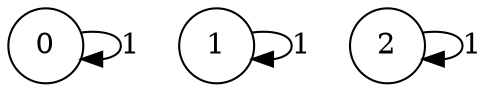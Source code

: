 digraph finite_state_machine {
    size="8,5"
    node [shape = circle];
    0 -> 0 [ label = "1" ];
    1 -> 1 [ label = "1" ];
    2 -> 2 [ label = "1" ];
}
